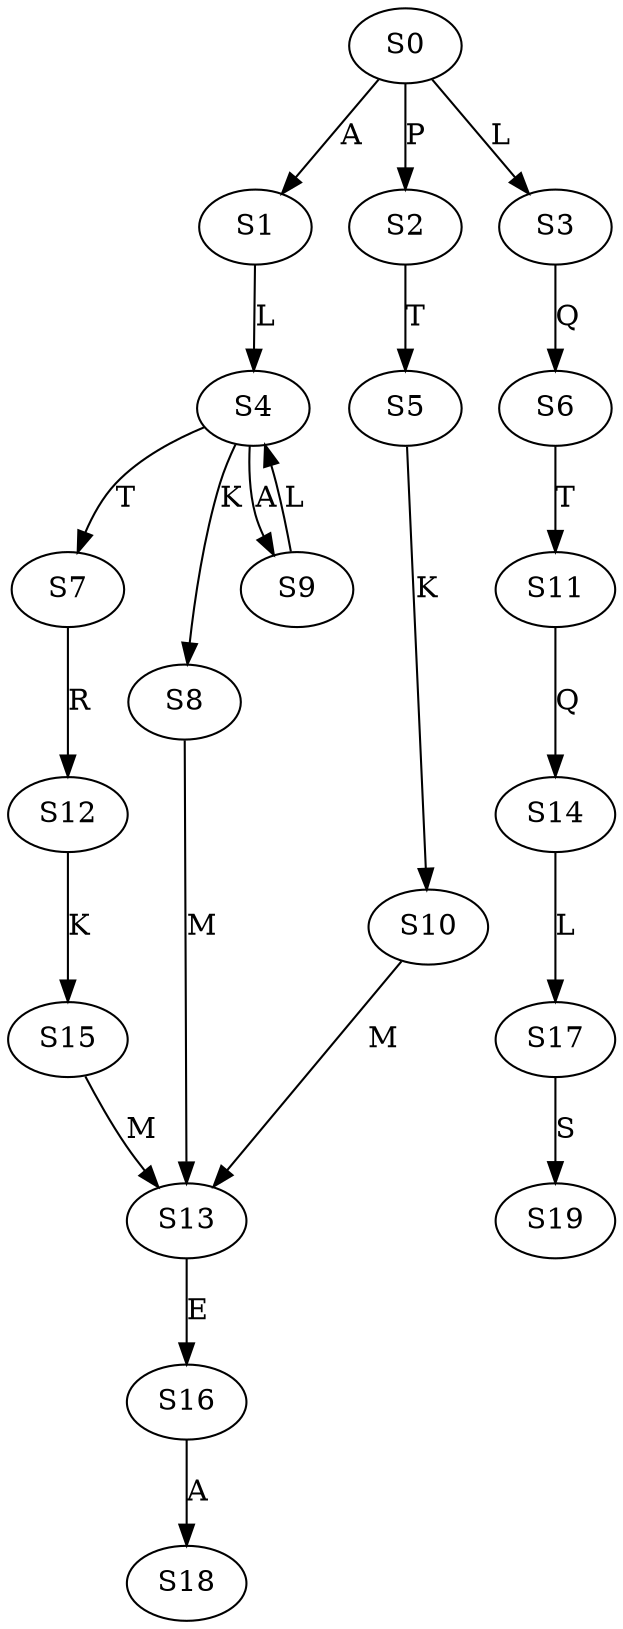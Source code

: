 strict digraph  {
	S0 -> S1 [ label = A ];
	S0 -> S2 [ label = P ];
	S0 -> S3 [ label = L ];
	S1 -> S4 [ label = L ];
	S2 -> S5 [ label = T ];
	S3 -> S6 [ label = Q ];
	S4 -> S7 [ label = T ];
	S4 -> S8 [ label = K ];
	S4 -> S9 [ label = A ];
	S5 -> S10 [ label = K ];
	S6 -> S11 [ label = T ];
	S7 -> S12 [ label = R ];
	S8 -> S13 [ label = M ];
	S9 -> S4 [ label = L ];
	S10 -> S13 [ label = M ];
	S11 -> S14 [ label = Q ];
	S12 -> S15 [ label = K ];
	S13 -> S16 [ label = E ];
	S14 -> S17 [ label = L ];
	S15 -> S13 [ label = M ];
	S16 -> S18 [ label = A ];
	S17 -> S19 [ label = S ];
}
